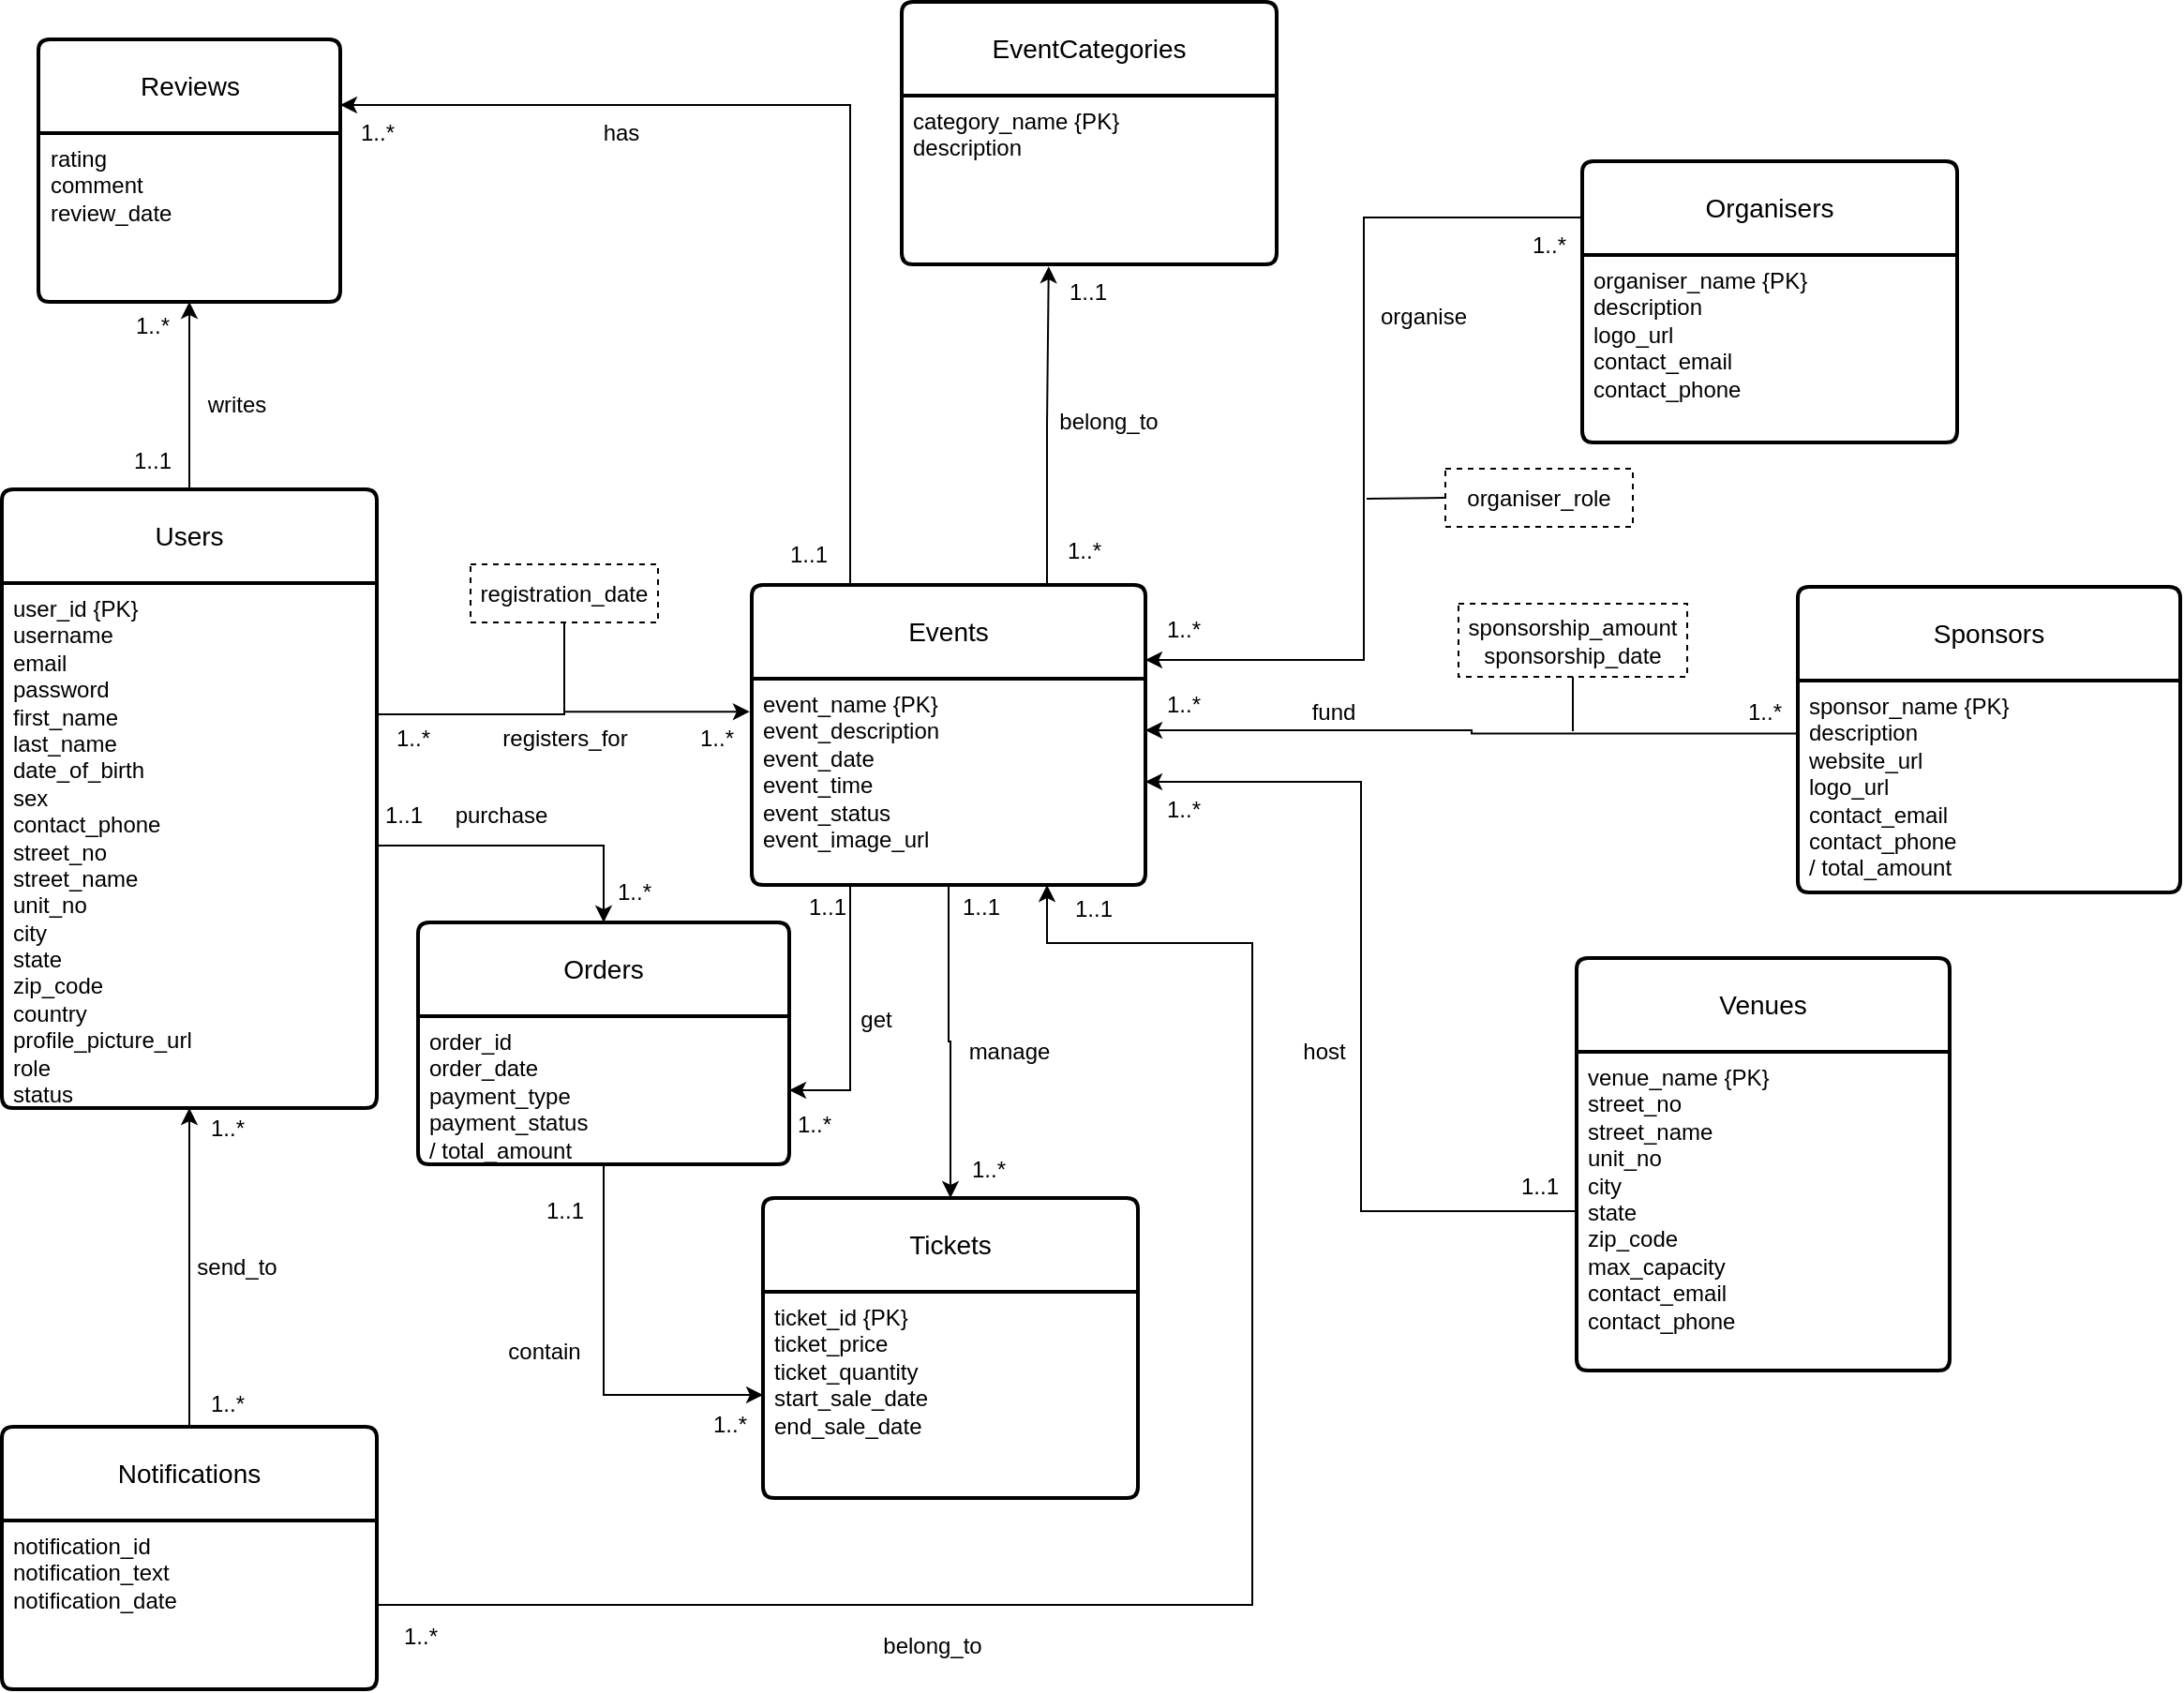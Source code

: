 <mxfile version="22.1.7" type="device">
  <diagram name="Page-1" id="t-IKyyXDBYh3tXCXVsTx">
    <mxGraphModel dx="1406" dy="946" grid="0" gridSize="10" guides="1" tooltips="1" connect="1" arrows="1" fold="1" page="1" pageScale="1" pageWidth="1700" pageHeight="1100" math="0" shadow="0">
      <root>
        <mxCell id="0" />
        <mxCell id="1" parent="0" />
        <mxCell id="ULy2JgaWn7A6RvsN2Ca0-1" value="Users" style="swimlane;childLayout=stackLayout;horizontal=1;startSize=50;horizontalStack=0;rounded=1;fontSize=14;fontStyle=0;strokeWidth=2;resizeParent=0;resizeLast=1;shadow=0;dashed=0;align=center;arcSize=4;whiteSpace=wrap;html=1;" parent="1" vertex="1">
          <mxGeometry x="320" y="341" width="200" height="330" as="geometry" />
        </mxCell>
        <mxCell id="ULy2JgaWn7A6RvsN2Ca0-2" value="user_id {PK}&lt;br&gt;username&lt;br style=&quot;border-color: var(--border-color); padding: 0px; margin: 0px;&quot;&gt;&lt;span style=&quot;&quot;&gt;email&lt;br&gt;&lt;/span&gt;&lt;span style=&quot;&quot;&gt;password&lt;br&gt;&lt;/span&gt;&lt;span style=&quot;&quot;&gt;first_name&lt;br&gt;&lt;/span&gt;&lt;span style=&quot;&quot;&gt;last_name&lt;/span&gt;&lt;br style=&quot;border-color: var(--border-color); padding: 0px; margin: 0px;&quot;&gt;&lt;span style=&quot;&quot;&gt;date_of_birth&lt;br&gt;&lt;/span&gt;sex&lt;span style=&quot;&quot;&gt;&lt;br&gt;&lt;/span&gt;contact_phone&lt;br style=&quot;border-color: var(--border-color); padding: 0px; margin: 0px;&quot;&gt;street_no&lt;br&gt;street_name&lt;br&gt;unit_no&lt;br style=&quot;border-color: var(--border-color); padding: 0px; margin: 0px;&quot;&gt;&lt;span style=&quot;&quot;&gt;city&lt;/span&gt;&lt;br style=&quot;border-color: var(--border-color); padding: 0px; margin: 0px;&quot;&gt;&lt;span style=&quot;&quot;&gt;state&lt;/span&gt;&lt;br style=&quot;border-color: var(--border-color); padding: 0px; margin: 0px;&quot;&gt;&lt;span style=&quot;&quot;&gt;zip_code&lt;/span&gt;&lt;br style=&quot;border-color: var(--border-color); padding: 0px; margin: 0px;&quot;&gt;&lt;span style=&quot;&quot;&gt;country&lt;/span&gt;&lt;br style=&quot;border-color: var(--border-color); padding: 0px; margin: 0px;&quot;&gt;&lt;span style=&quot;&quot;&gt;profile_picture_url&lt;/span&gt;&lt;br style=&quot;border-color: var(--border-color); padding: 0px; margin: 0px;&quot;&gt;&lt;span style=&quot;&quot;&gt;role&lt;/span&gt;&lt;br style=&quot;border-color: var(--border-color); padding: 0px; margin: 0px;&quot;&gt;&lt;span style=&quot;&quot;&gt;status&lt;/span&gt;" style="align=left;strokeColor=none;fillColor=none;spacingLeft=4;fontSize=12;verticalAlign=top;resizable=0;rotatable=0;part=1;html=1;" parent="ULy2JgaWn7A6RvsN2Ca0-1" vertex="1">
          <mxGeometry y="50" width="200" height="280" as="geometry" />
        </mxCell>
        <mxCell id="8qwsDs8lWNtOMrErTYE6-2" value="EventCategories" style="swimlane;childLayout=stackLayout;horizontal=1;startSize=50;horizontalStack=0;rounded=1;fontSize=14;fontStyle=0;strokeWidth=2;resizeParent=0;resizeLast=1;shadow=0;dashed=0;align=center;arcSize=4;whiteSpace=wrap;html=1;" parent="1" vertex="1">
          <mxGeometry x="800" y="81" width="200" height="140" as="geometry" />
        </mxCell>
        <mxCell id="8qwsDs8lWNtOMrErTYE6-3" value="&lt;div&gt;&lt;span style=&quot;background-color: initial;&quot;&gt;category_name {PK}&lt;/span&gt;&lt;br&gt;&lt;/div&gt;&lt;div&gt;description&lt;span style=&quot;background-color: initial;&quot;&gt;&amp;nbsp; &amp;nbsp;&amp;nbsp;&lt;/span&gt;&lt;/div&gt;" style="align=left;strokeColor=none;fillColor=none;spacingLeft=4;fontSize=12;verticalAlign=top;resizable=0;rotatable=0;part=1;html=1;" parent="8qwsDs8lWNtOMrErTYE6-2" vertex="1">
          <mxGeometry y="50" width="200" height="90" as="geometry" />
        </mxCell>
        <mxCell id="8qwsDs8lWNtOMrErTYE6-7" value="Venues" style="swimlane;childLayout=stackLayout;horizontal=1;startSize=50;horizontalStack=0;rounded=1;fontSize=14;fontStyle=0;strokeWidth=2;resizeParent=0;resizeLast=1;shadow=0;dashed=0;align=center;arcSize=4;whiteSpace=wrap;html=1;" parent="1" vertex="1">
          <mxGeometry x="1160" y="591" width="199" height="220" as="geometry" />
        </mxCell>
        <mxCell id="8qwsDs8lWNtOMrErTYE6-8" value="&lt;span style=&quot;&quot;&gt;venue_name {PK}&lt;/span&gt;&lt;br style=&quot;border-color: var(--border-color); padding: 0px; margin: 0px;&quot;&gt;street_no&lt;br style=&quot;border-color: var(--border-color);&quot;&gt;street_name&lt;br style=&quot;border-color: var(--border-color);&quot;&gt;unit_no&lt;br style=&quot;border-color: var(--border-color); padding: 0px; margin: 0px;&quot;&gt;&lt;span style=&quot;&quot;&gt;city&lt;/span&gt;&lt;br style=&quot;border-color: var(--border-color); padding: 0px; margin: 0px;&quot;&gt;&lt;span style=&quot;&quot;&gt;state&lt;/span&gt;&lt;br style=&quot;border-color: var(--border-color); padding: 0px; margin: 0px;&quot;&gt;&lt;span style=&quot;&quot;&gt;zip_code&lt;/span&gt;&lt;br style=&quot;border-color: var(--border-color); padding: 0px; margin: 0px;&quot;&gt;&lt;span style=&quot;&quot;&gt;max_capacity&lt;br&gt;&lt;/span&gt;&lt;span style=&quot;&quot;&gt;contact_email&lt;br&gt;&lt;/span&gt;&lt;span style=&quot;&quot;&gt;contact_phone&lt;/span&gt;" style="align=left;strokeColor=none;fillColor=none;spacingLeft=4;fontSize=12;verticalAlign=top;resizable=0;rotatable=0;part=1;html=1;" parent="8qwsDs8lWNtOMrErTYE6-7" vertex="1">
          <mxGeometry y="50" width="199" height="170" as="geometry" />
        </mxCell>
        <mxCell id="8qwsDs8lWNtOMrErTYE6-71" style="edgeStyle=orthogonalEdgeStyle;rounded=0;orthogonalLoop=1;jettySize=auto;html=1;exitX=0.25;exitY=0;exitDx=0;exitDy=0;entryX=1;entryY=0.25;entryDx=0;entryDy=0;" parent="1" source="8qwsDs8lWNtOMrErTYE6-10" target="8qwsDs8lWNtOMrErTYE6-46" edge="1">
          <mxGeometry relative="1" as="geometry" />
        </mxCell>
        <mxCell id="8qwsDs8lWNtOMrErTYE6-10" value="Events" style="swimlane;childLayout=stackLayout;horizontal=1;startSize=50;horizontalStack=0;rounded=1;fontSize=14;fontStyle=0;strokeWidth=2;resizeParent=0;resizeLast=1;shadow=0;dashed=0;align=center;arcSize=4;whiteSpace=wrap;html=1;" parent="1" vertex="1">
          <mxGeometry x="720" y="392" width="210" height="160" as="geometry" />
        </mxCell>
        <mxCell id="8qwsDs8lWNtOMrErTYE6-11" value="event_name {PK}&lt;br style=&quot;border-color: var(--border-color); padding: 0px; margin: 0px;&quot;&gt;&lt;span style=&quot;&quot;&gt;event_description&lt;/span&gt;&lt;br style=&quot;border-color: var(--border-color); padding: 0px; margin: 0px;&quot;&gt;&lt;span style=&quot;&quot;&gt;event_date&lt;/span&gt;&lt;br style=&quot;border-color: var(--border-color); padding: 0px; margin: 0px;&quot;&gt;event_time&lt;span style=&quot;&quot;&gt;&lt;br&gt;event_status&lt;br&gt;event_image_url&lt;br&gt;&lt;/span&gt;" style="align=left;strokeColor=none;fillColor=none;spacingLeft=4;fontSize=12;verticalAlign=top;resizable=0;rotatable=0;part=1;html=1;" parent="8qwsDs8lWNtOMrErTYE6-10" vertex="1">
          <mxGeometry y="50" width="210" height="110" as="geometry" />
        </mxCell>
        <mxCell id="8qwsDs8lWNtOMrErTYE6-13" style="edgeStyle=orthogonalEdgeStyle;rounded=0;orthogonalLoop=1;jettySize=auto;html=1;exitX=1;exitY=0.25;exitDx=0;exitDy=0;entryX=-0.005;entryY=0.16;entryDx=0;entryDy=0;entryPerimeter=0;" parent="1" source="ULy2JgaWn7A6RvsN2Ca0-2" target="8qwsDs8lWNtOMrErTYE6-11" edge="1">
          <mxGeometry relative="1" as="geometry" />
        </mxCell>
        <mxCell id="8qwsDs8lWNtOMrErTYE6-21" value="" style="endArrow=none;html=1;rounded=0;" parent="1" edge="1">
          <mxGeometry width="50" height="50" relative="1" as="geometry">
            <mxPoint x="620" y="411" as="sourcePoint" />
            <mxPoint x="620" y="461" as="targetPoint" />
          </mxGeometry>
        </mxCell>
        <mxCell id="8qwsDs8lWNtOMrErTYE6-22" value="registration_date" style="rounded=0;whiteSpace=wrap;html=1;dashed=1;" parent="1" vertex="1">
          <mxGeometry x="570" y="381" width="100" height="31" as="geometry" />
        </mxCell>
        <mxCell id="8qwsDs8lWNtOMrErTYE6-24" value="Tickets" style="swimlane;childLayout=stackLayout;horizontal=1;startSize=50;horizontalStack=0;rounded=1;fontSize=14;fontStyle=0;strokeWidth=2;resizeParent=0;resizeLast=1;shadow=0;dashed=0;align=center;arcSize=4;whiteSpace=wrap;html=1;" parent="1" vertex="1">
          <mxGeometry x="726" y="719" width="200" height="160" as="geometry" />
        </mxCell>
        <mxCell id="8qwsDs8lWNtOMrErTYE6-25" value="&lt;div&gt;ticket_id {PK}&lt;/div&gt;&lt;div&gt;&lt;span style=&quot;background-color: initial;&quot;&gt;ticket_price&lt;/span&gt;&lt;/div&gt;&lt;div&gt;&lt;span style=&quot;background-color: initial;&quot;&gt;ticket_quantity&lt;/span&gt;&lt;/div&gt;&lt;div&gt;&lt;span style=&quot;background-color: initial;&quot;&gt;start_sale_date&lt;/span&gt;&lt;/div&gt;&lt;div&gt;&lt;span style=&quot;background-color: initial;&quot;&gt;end_sale_date&amp;nbsp;&lt;/span&gt;&lt;/div&gt;" style="align=left;strokeColor=none;fillColor=none;spacingLeft=4;fontSize=12;verticalAlign=top;resizable=0;rotatable=0;part=1;html=1;" parent="8qwsDs8lWNtOMrErTYE6-24" vertex="1">
          <mxGeometry y="50" width="200" height="110" as="geometry" />
        </mxCell>
        <mxCell id="8qwsDs8lWNtOMrErTYE6-27" value="Orders" style="swimlane;childLayout=stackLayout;horizontal=1;startSize=50;horizontalStack=0;rounded=1;fontSize=14;fontStyle=0;strokeWidth=2;resizeParent=0;resizeLast=1;shadow=0;dashed=0;align=center;arcSize=4;whiteSpace=wrap;html=1;" parent="1" vertex="1">
          <mxGeometry x="542" y="572" width="198" height="129" as="geometry" />
        </mxCell>
        <mxCell id="8qwsDs8lWNtOMrErTYE6-28" value="&lt;div&gt;&lt;span style=&quot;background-color: initial;&quot;&gt;order_id&lt;/span&gt;&lt;/div&gt;&lt;div&gt;&lt;span style=&quot;background-color: initial;&quot;&gt;order_date&lt;/span&gt;&lt;br&gt;&lt;/div&gt;&lt;div&gt;&lt;/div&gt;&lt;div&gt;payment_type&lt;/div&gt;&lt;div&gt;payment_status&lt;/div&gt;&lt;div&gt;/ total_amount&amp;nbsp;&lt;/div&gt;" style="align=left;strokeColor=none;fillColor=none;spacingLeft=4;fontSize=12;verticalAlign=top;resizable=0;rotatable=0;part=1;html=1;" parent="8qwsDs8lWNtOMrErTYE6-27" vertex="1">
          <mxGeometry y="50" width="198" height="79" as="geometry" />
        </mxCell>
        <mxCell id="8qwsDs8lWNtOMrErTYE6-40" value="Sponsors" style="swimlane;childLayout=stackLayout;horizontal=1;startSize=50;horizontalStack=0;rounded=1;fontSize=14;fontStyle=0;strokeWidth=2;resizeParent=0;resizeLast=1;shadow=0;dashed=0;align=center;arcSize=4;whiteSpace=wrap;html=1;" parent="1" vertex="1">
          <mxGeometry x="1278" y="393" width="204" height="163" as="geometry" />
        </mxCell>
        <mxCell id="8qwsDs8lWNtOMrErTYE6-41" value="&lt;div&gt;&lt;span style=&quot;background-color: initial;&quot;&gt;sponsor_name {PK}&lt;/span&gt;&lt;br&gt;&lt;/div&gt;&lt;div&gt;&lt;span style=&quot;background-color: initial;&quot;&gt;description&lt;/span&gt;&lt;/div&gt;&lt;div&gt;&lt;span style=&quot;background-color: initial;&quot;&gt;website_url&lt;/span&gt;&lt;/div&gt;&lt;div&gt;&lt;span style=&quot;background-color: initial;&quot;&gt;logo_url&lt;/span&gt;&lt;/div&gt;&lt;div&gt;&lt;span style=&quot;background-color: initial;&quot;&gt;contact_email&amp;nbsp;&lt;/span&gt;&lt;/div&gt;&lt;div&gt;&lt;span style=&quot;background-color: initial;&quot;&gt;contact_phone&lt;/span&gt;&lt;/div&gt;&lt;div&gt;&lt;span style=&quot;background-color: initial;&quot;&gt;/ total_amount&lt;/span&gt;&lt;/div&gt;" style="align=left;strokeColor=none;fillColor=none;spacingLeft=4;fontSize=12;verticalAlign=top;resizable=0;rotatable=0;part=1;html=1;" parent="8qwsDs8lWNtOMrErTYE6-40" vertex="1">
          <mxGeometry y="50" width="204" height="113" as="geometry" />
        </mxCell>
        <mxCell id="8qwsDs8lWNtOMrErTYE6-46" value="Reviews" style="swimlane;childLayout=stackLayout;horizontal=1;startSize=50;horizontalStack=0;rounded=1;fontSize=14;fontStyle=0;strokeWidth=2;resizeParent=0;resizeLast=1;shadow=0;dashed=0;align=center;arcSize=4;whiteSpace=wrap;html=1;" parent="1" vertex="1">
          <mxGeometry x="339.5" y="101" width="161" height="140" as="geometry" />
        </mxCell>
        <mxCell id="8qwsDs8lWNtOMrErTYE6-47" value="&lt;div&gt;&lt;span style=&quot;background-color: initial;&quot;&gt;rating&lt;/span&gt;&lt;br&gt;&lt;/div&gt;&lt;div&gt;&lt;span style=&quot;background-color: initial;&quot;&gt;comment&amp;nbsp;&lt;/span&gt;&lt;/div&gt;&lt;div&gt;&lt;span style=&quot;background-color: initial;&quot;&gt;review_date&lt;/span&gt;&lt;/div&gt;" style="align=left;strokeColor=none;fillColor=none;spacingLeft=4;fontSize=12;verticalAlign=top;resizable=0;rotatable=0;part=1;html=1;" parent="8qwsDs8lWNtOMrErTYE6-46" vertex="1">
          <mxGeometry y="50" width="161" height="90" as="geometry" />
        </mxCell>
        <mxCell id="8qwsDs8lWNtOMrErTYE6-48" style="edgeStyle=orthogonalEdgeStyle;rounded=0;orthogonalLoop=1;jettySize=auto;html=1;exitX=0.5;exitY=0;exitDx=0;exitDy=0;entryX=0.5;entryY=1;entryDx=0;entryDy=0;" parent="1" source="ULy2JgaWn7A6RvsN2Ca0-1" target="8qwsDs8lWNtOMrErTYE6-47" edge="1">
          <mxGeometry relative="1" as="geometry" />
        </mxCell>
        <mxCell id="8qwsDs8lWNtOMrErTYE6-49" value="Notifications" style="swimlane;childLayout=stackLayout;horizontal=1;startSize=50;horizontalStack=0;rounded=1;fontSize=14;fontStyle=0;strokeWidth=2;resizeParent=0;resizeLast=1;shadow=0;dashed=0;align=center;arcSize=4;whiteSpace=wrap;html=1;" parent="1" vertex="1">
          <mxGeometry x="320" y="841" width="200" height="140" as="geometry" />
        </mxCell>
        <mxCell id="8qwsDs8lWNtOMrErTYE6-50" value="&lt;div&gt;&lt;span style=&quot;background-color: initial;&quot;&gt;notification_id&lt;/span&gt;&lt;/div&gt;&lt;div&gt;&lt;span style=&quot;background-color: initial;&quot;&gt;notification_text&lt;/span&gt;&lt;br&gt;&lt;/div&gt;&lt;div&gt;notification_date&lt;/div&gt;" style="align=left;strokeColor=none;fillColor=none;spacingLeft=4;fontSize=12;verticalAlign=top;resizable=0;rotatable=0;part=1;html=1;" parent="8qwsDs8lWNtOMrErTYE6-49" vertex="1">
          <mxGeometry y="50" width="200" height="90" as="geometry" />
        </mxCell>
        <mxCell id="8qwsDs8lWNtOMrErTYE6-51" value="Organisers" style="swimlane;childLayout=stackLayout;horizontal=1;startSize=50;horizontalStack=0;rounded=1;fontSize=14;fontStyle=0;strokeWidth=2;resizeParent=0;resizeLast=1;shadow=0;dashed=0;align=center;arcSize=4;whiteSpace=wrap;html=1;" parent="1" vertex="1">
          <mxGeometry x="1163" y="166" width="200" height="150" as="geometry" />
        </mxCell>
        <mxCell id="8qwsDs8lWNtOMrErTYE6-52" value="&lt;div&gt;&lt;span style=&quot;background-color: initial;&quot;&gt;organiser_name {PK}&lt;/span&gt;&lt;br&gt;&lt;/div&gt;&lt;div&gt;description&lt;/div&gt;&lt;div&gt;logo_url&lt;/div&gt;&lt;div&gt;contact_email&lt;/div&gt;&lt;div&gt;contact_phone&lt;/div&gt;" style="align=left;strokeColor=none;fillColor=none;spacingLeft=4;fontSize=12;verticalAlign=top;resizable=0;rotatable=0;part=1;html=1;" parent="8qwsDs8lWNtOMrErTYE6-51" vertex="1">
          <mxGeometry y="50" width="200" height="100" as="geometry" />
        </mxCell>
        <mxCell id="8qwsDs8lWNtOMrErTYE6-56" style="edgeStyle=orthogonalEdgeStyle;rounded=0;orthogonalLoop=1;jettySize=auto;html=1;exitX=0.5;exitY=0;exitDx=0;exitDy=0;entryX=0.5;entryY=1;entryDx=0;entryDy=0;" parent="1" source="8qwsDs8lWNtOMrErTYE6-49" target="ULy2JgaWn7A6RvsN2Ca0-2" edge="1">
          <mxGeometry relative="1" as="geometry" />
        </mxCell>
        <mxCell id="8qwsDs8lWNtOMrErTYE6-64" style="edgeStyle=orthogonalEdgeStyle;rounded=0;orthogonalLoop=1;jettySize=auto;html=1;exitX=0.25;exitY=1;exitDx=0;exitDy=0;entryX=1;entryY=0.5;entryDx=0;entryDy=0;" parent="1" source="8qwsDs8lWNtOMrErTYE6-11" target="8qwsDs8lWNtOMrErTYE6-28" edge="1">
          <mxGeometry relative="1" as="geometry" />
        </mxCell>
        <mxCell id="8qwsDs8lWNtOMrErTYE6-65" style="edgeStyle=orthogonalEdgeStyle;rounded=0;orthogonalLoop=1;jettySize=auto;html=1;exitX=1;exitY=0.5;exitDx=0;exitDy=0;entryX=0.5;entryY=0;entryDx=0;entryDy=0;" parent="1" source="ULy2JgaWn7A6RvsN2Ca0-2" target="8qwsDs8lWNtOMrErTYE6-27" edge="1">
          <mxGeometry relative="1" as="geometry" />
        </mxCell>
        <mxCell id="8qwsDs8lWNtOMrErTYE6-67" style="edgeStyle=orthogonalEdgeStyle;rounded=0;orthogonalLoop=1;jettySize=auto;html=1;exitX=0.75;exitY=0;exitDx=0;exitDy=0;entryX=0.392;entryY=1.012;entryDx=0;entryDy=0;entryPerimeter=0;" parent="1" source="8qwsDs8lWNtOMrErTYE6-10" target="8qwsDs8lWNtOMrErTYE6-3" edge="1">
          <mxGeometry relative="1" as="geometry" />
        </mxCell>
        <mxCell id="8qwsDs8lWNtOMrErTYE6-68" value="1..*" style="text;html=1;align=center;verticalAlign=middle;resizable=0;points=[];autosize=1;strokeColor=none;fillColor=none;" parent="1" vertex="1">
          <mxGeometry x="380" y="239" width="40" height="30" as="geometry" />
        </mxCell>
        <mxCell id="8qwsDs8lWNtOMrErTYE6-69" value="1..1" style="text;html=1;align=center;verticalAlign=middle;resizable=0;points=[];autosize=1;strokeColor=none;fillColor=none;" parent="1" vertex="1">
          <mxGeometry x="380" y="311" width="40" height="30" as="geometry" />
        </mxCell>
        <mxCell id="8qwsDs8lWNtOMrErTYE6-70" value="writes" style="text;html=1;align=center;verticalAlign=middle;resizable=0;points=[];autosize=1;strokeColor=none;fillColor=none;" parent="1" vertex="1">
          <mxGeometry x="420" y="281" width="50" height="30" as="geometry" />
        </mxCell>
        <mxCell id="8qwsDs8lWNtOMrErTYE6-72" value="has" style="text;html=1;align=center;verticalAlign=middle;resizable=0;points=[];autosize=1;strokeColor=none;fillColor=none;" parent="1" vertex="1">
          <mxGeometry x="630" y="136" width="40" height="30" as="geometry" />
        </mxCell>
        <mxCell id="8qwsDs8lWNtOMrErTYE6-73" value="1..*" style="text;html=1;align=center;verticalAlign=middle;resizable=0;points=[];autosize=1;strokeColor=none;fillColor=none;" parent="1" vertex="1">
          <mxGeometry x="500" y="136" width="40" height="30" as="geometry" />
        </mxCell>
        <mxCell id="8qwsDs8lWNtOMrErTYE6-74" value="1..1" style="text;html=1;align=center;verticalAlign=middle;resizable=0;points=[];autosize=1;strokeColor=none;fillColor=none;" parent="1" vertex="1">
          <mxGeometry x="730" y="361" width="40" height="30" as="geometry" />
        </mxCell>
        <mxCell id="8qwsDs8lWNtOMrErTYE6-77" value="1..*" style="text;html=1;align=center;verticalAlign=middle;resizable=0;points=[];autosize=1;strokeColor=none;fillColor=none;" parent="1" vertex="1">
          <mxGeometry x="930" y="441" width="40" height="30" as="geometry" />
        </mxCell>
        <mxCell id="8qwsDs8lWNtOMrErTYE6-79" value="1..*" style="text;html=1;align=center;verticalAlign=middle;resizable=0;points=[];autosize=1;strokeColor=none;fillColor=none;" parent="1" vertex="1">
          <mxGeometry x="1239.5" y="445" width="40" height="30" as="geometry" />
        </mxCell>
        <mxCell id="8qwsDs8lWNtOMrErTYE6-80" value="host" style="text;html=1;align=center;verticalAlign=middle;resizable=0;points=[];autosize=1;strokeColor=none;fillColor=none;" parent="1" vertex="1">
          <mxGeometry x="1000" y="626" width="50" height="30" as="geometry" />
        </mxCell>
        <mxCell id="8qwsDs8lWNtOMrErTYE6-81" value="1..1" style="text;html=1;align=center;verticalAlign=middle;resizable=0;points=[];autosize=1;strokeColor=none;fillColor=none;" parent="1" vertex="1">
          <mxGeometry x="1120" y="698" width="40" height="30" as="geometry" />
        </mxCell>
        <mxCell id="8qwsDs8lWNtOMrErTYE6-82" value="1..*" style="text;html=1;align=center;verticalAlign=middle;resizable=0;points=[];autosize=1;strokeColor=none;fillColor=none;" parent="1" vertex="1">
          <mxGeometry x="930" y="497" width="40" height="30" as="geometry" />
        </mxCell>
        <mxCell id="8qwsDs8lWNtOMrErTYE6-84" style="edgeStyle=orthogonalEdgeStyle;rounded=0;orthogonalLoop=1;jettySize=auto;html=1;exitX=0;exitY=0.5;exitDx=0;exitDy=0;entryX=1;entryY=0.5;entryDx=0;entryDy=0;" parent="1" source="8qwsDs8lWNtOMrErTYE6-8" target="8qwsDs8lWNtOMrErTYE6-11" edge="1">
          <mxGeometry relative="1" as="geometry" />
        </mxCell>
        <mxCell id="8qwsDs8lWNtOMrErTYE6-85" value="belong_to" style="text;html=1;align=center;verticalAlign=middle;resizable=0;points=[];autosize=1;strokeColor=none;fillColor=none;rotation=0;flipH=1;" parent="1" vertex="1">
          <mxGeometry x="870" y="290" width="80" height="30" as="geometry" />
        </mxCell>
        <mxCell id="8qwsDs8lWNtOMrErTYE6-86" style="edgeStyle=orthogonalEdgeStyle;rounded=0;orthogonalLoop=1;jettySize=auto;html=1;exitX=0;exitY=0.25;exitDx=0;exitDy=0;entryX=1;entryY=0.25;entryDx=0;entryDy=0;" parent="1" source="8qwsDs8lWNtOMrErTYE6-41" target="8qwsDs8lWNtOMrErTYE6-11" edge="1">
          <mxGeometry relative="1" as="geometry" />
        </mxCell>
        <mxCell id="8qwsDs8lWNtOMrErTYE6-87" value="fund" style="text;html=1;align=center;verticalAlign=middle;resizable=0;points=[];autosize=1;strokeColor=none;fillColor=none;" parent="1" vertex="1">
          <mxGeometry x="1005" y="445" width="50" height="30" as="geometry" />
        </mxCell>
        <mxCell id="8qwsDs8lWNtOMrErTYE6-88" value="1..1" style="text;html=1;align=center;verticalAlign=middle;resizable=0;points=[];autosize=1;strokeColor=none;fillColor=none;" parent="1" vertex="1">
          <mxGeometry x="879" y="221" width="40" height="30" as="geometry" />
        </mxCell>
        <mxCell id="8qwsDs8lWNtOMrErTYE6-89" value="1..*" style="text;html=1;align=center;verticalAlign=middle;resizable=0;points=[];autosize=1;strokeColor=none;fillColor=none;" parent="1" vertex="1">
          <mxGeometry x="877" y="359" width="40" height="30" as="geometry" />
        </mxCell>
        <mxCell id="8qwsDs8lWNtOMrErTYE6-90" value="organise" style="text;html=1;align=center;verticalAlign=middle;resizable=0;points=[];autosize=1;strokeColor=none;fillColor=none;" parent="1" vertex="1">
          <mxGeometry x="1043" y="234" width="70" height="30" as="geometry" />
        </mxCell>
        <mxCell id="8qwsDs8lWNtOMrErTYE6-91" value="1..*" style="text;html=1;align=center;verticalAlign=middle;resizable=0;points=[];autosize=1;strokeColor=none;fillColor=none;" parent="1" vertex="1">
          <mxGeometry x="930" y="401" width="40" height="30" as="geometry" />
        </mxCell>
        <mxCell id="8qwsDs8lWNtOMrErTYE6-94" value="manage" style="text;html=1;align=center;verticalAlign=middle;resizable=0;points=[];autosize=1;strokeColor=none;fillColor=none;" parent="1" vertex="1">
          <mxGeometry x="822" y="626" width="70" height="30" as="geometry" />
        </mxCell>
        <mxCell id="8qwsDs8lWNtOMrErTYE6-95" value="1..*" style="text;html=1;align=center;verticalAlign=middle;resizable=0;points=[];autosize=1;strokeColor=none;fillColor=none;" parent="1" vertex="1">
          <mxGeometry x="826" y="689" width="40" height="30" as="geometry" />
        </mxCell>
        <mxCell id="8qwsDs8lWNtOMrErTYE6-96" value="1..1" style="text;html=1;align=center;verticalAlign=middle;resizable=0;points=[];autosize=1;strokeColor=none;fillColor=none;" parent="1" vertex="1">
          <mxGeometry x="822" y="549" width="40" height="30" as="geometry" />
        </mxCell>
        <mxCell id="8qwsDs8lWNtOMrErTYE6-97" value="get" style="text;html=1;align=center;verticalAlign=middle;resizable=0;points=[];autosize=1;strokeColor=none;fillColor=none;" parent="1" vertex="1">
          <mxGeometry x="766" y="609" width="40" height="30" as="geometry" />
        </mxCell>
        <mxCell id="8qwsDs8lWNtOMrErTYE6-98" value="1..*" style="text;html=1;align=center;verticalAlign=middle;resizable=0;points=[];autosize=1;strokeColor=none;fillColor=none;" parent="1" vertex="1">
          <mxGeometry x="733" y="665" width="40" height="30" as="geometry" />
        </mxCell>
        <mxCell id="8qwsDs8lWNtOMrErTYE6-99" value="1..1" style="text;html=1;align=center;verticalAlign=middle;resizable=0;points=[];autosize=1;strokeColor=none;fillColor=none;" parent="1" vertex="1">
          <mxGeometry x="740" y="549" width="40" height="30" as="geometry" />
        </mxCell>
        <mxCell id="8qwsDs8lWNtOMrErTYE6-101" value="purchase" style="text;html=1;align=center;verticalAlign=middle;resizable=0;points=[];autosize=1;strokeColor=none;fillColor=none;" parent="1" vertex="1">
          <mxGeometry x="551" y="500" width="70" height="30" as="geometry" />
        </mxCell>
        <mxCell id="8qwsDs8lWNtOMrErTYE6-102" value="1..*" style="text;html=1;align=center;verticalAlign=middle;resizable=0;points=[];autosize=1;strokeColor=none;fillColor=none;" parent="1" vertex="1">
          <mxGeometry x="637" y="541" width="40" height="30" as="geometry" />
        </mxCell>
        <mxCell id="8qwsDs8lWNtOMrErTYE6-103" value="1..1" style="text;html=1;align=center;verticalAlign=middle;resizable=0;points=[];autosize=1;strokeColor=none;fillColor=none;" parent="1" vertex="1">
          <mxGeometry x="514" y="500" width="40" height="30" as="geometry" />
        </mxCell>
        <mxCell id="8qwsDs8lWNtOMrErTYE6-105" value="send_to" style="text;html=1;align=center;verticalAlign=middle;resizable=0;points=[];autosize=1;strokeColor=none;fillColor=none;" parent="1" vertex="1">
          <mxGeometry x="410" y="741" width="70" height="30" as="geometry" />
        </mxCell>
        <mxCell id="8qwsDs8lWNtOMrErTYE6-106" value="1..*" style="text;html=1;align=center;verticalAlign=middle;resizable=0;points=[];autosize=1;strokeColor=none;fillColor=none;" parent="1" vertex="1">
          <mxGeometry x="681" y="459" width="40" height="30" as="geometry" />
        </mxCell>
        <mxCell id="8qwsDs8lWNtOMrErTYE6-107" value="1..*" style="text;html=1;align=center;verticalAlign=middle;resizable=0;points=[];autosize=1;strokeColor=none;fillColor=none;" parent="1" vertex="1">
          <mxGeometry x="519" y="459" width="40" height="30" as="geometry" />
        </mxCell>
        <mxCell id="8qwsDs8lWNtOMrErTYE6-108" value="1..*" style="text;html=1;align=center;verticalAlign=middle;resizable=0;points=[];autosize=1;strokeColor=none;fillColor=none;" parent="1" vertex="1">
          <mxGeometry x="422" y="816" width="36" height="26" as="geometry" />
        </mxCell>
        <mxCell id="8qwsDs8lWNtOMrErTYE6-109" value="1..*" style="text;html=1;align=center;verticalAlign=middle;resizable=0;points=[];autosize=1;strokeColor=none;fillColor=none;" parent="1" vertex="1">
          <mxGeometry x="420" y="667" width="40" height="30" as="geometry" />
        </mxCell>
        <mxCell id="8qwsDs8lWNtOMrErTYE6-110" value="registers_for" style="text;html=1;align=center;verticalAlign=middle;resizable=0;points=[];autosize=1;strokeColor=none;fillColor=none;" parent="1" vertex="1">
          <mxGeometry x="575" y="459" width="90" height="30" as="geometry" />
        </mxCell>
        <mxCell id="LHuasyQSqQxOH_8fat7N-3" value="contain" style="text;html=1;align=center;verticalAlign=middle;resizable=0;points=[];autosize=1;strokeColor=none;fillColor=none;" parent="1" vertex="1">
          <mxGeometry x="580" y="788" width="57" height="26" as="geometry" />
        </mxCell>
        <mxCell id="LHuasyQSqQxOH_8fat7N-4" value="1..*" style="text;html=1;align=center;verticalAlign=middle;resizable=0;points=[];autosize=1;strokeColor=none;fillColor=none;" parent="1" vertex="1">
          <mxGeometry x="690" y="827" width="36" height="26" as="geometry" />
        </mxCell>
        <mxCell id="LHuasyQSqQxOH_8fat7N-5" value="1..1" style="text;html=1;align=center;verticalAlign=middle;resizable=0;points=[];autosize=1;strokeColor=none;fillColor=none;" parent="1" vertex="1">
          <mxGeometry x="601" y="713" width="38" height="26" as="geometry" />
        </mxCell>
        <mxCell id="mhaRCCSQ84r6DJV6S7IA-2" style="edgeStyle=orthogonalEdgeStyle;rounded=0;orthogonalLoop=1;jettySize=auto;html=1;exitX=0;exitY=0;exitDx=0;exitDy=0;entryX=1;entryY=0.25;entryDx=0;entryDy=0;" parent="1" source="8qwsDs8lWNtOMrErTYE6-52" target="8qwsDs8lWNtOMrErTYE6-10" edge="1">
          <mxGeometry relative="1" as="geometry" />
        </mxCell>
        <mxCell id="mhaRCCSQ84r6DJV6S7IA-4" value="1..*" style="text;html=1;align=center;verticalAlign=middle;resizable=0;points=[];autosize=1;strokeColor=none;fillColor=none;" parent="1" vertex="1">
          <mxGeometry x="1127" y="198" width="36" height="26" as="geometry" />
        </mxCell>
        <mxCell id="mhaRCCSQ84r6DJV6S7IA-8" style="edgeStyle=orthogonalEdgeStyle;rounded=0;orthogonalLoop=1;jettySize=auto;html=1;exitX=0.5;exitY=1;exitDx=0;exitDy=0;entryX=0.5;entryY=0;entryDx=0;entryDy=0;" parent="1" source="8qwsDs8lWNtOMrErTYE6-11" target="8qwsDs8lWNtOMrErTYE6-24" edge="1">
          <mxGeometry relative="1" as="geometry" />
        </mxCell>
        <mxCell id="mhaRCCSQ84r6DJV6S7IA-9" style="edgeStyle=orthogonalEdgeStyle;rounded=0;orthogonalLoop=1;jettySize=auto;html=1;exitX=0.5;exitY=1;exitDx=0;exitDy=0;entryX=0;entryY=0.5;entryDx=0;entryDy=0;" parent="1" source="8qwsDs8lWNtOMrErTYE6-28" target="8qwsDs8lWNtOMrErTYE6-25" edge="1">
          <mxGeometry relative="1" as="geometry" />
        </mxCell>
        <mxCell id="mhaRCCSQ84r6DJV6S7IA-10" style="edgeStyle=orthogonalEdgeStyle;rounded=0;orthogonalLoop=1;jettySize=auto;html=1;exitX=1;exitY=0.5;exitDx=0;exitDy=0;entryX=0.75;entryY=1;entryDx=0;entryDy=0;" parent="1" source="8qwsDs8lWNtOMrErTYE6-50" target="8qwsDs8lWNtOMrErTYE6-11" edge="1">
          <mxGeometry relative="1" as="geometry">
            <Array as="points">
              <mxPoint x="987" y="936" />
              <mxPoint x="987" y="583" />
              <mxPoint x="878" y="583" />
            </Array>
          </mxGeometry>
        </mxCell>
        <mxCell id="mhaRCCSQ84r6DJV6S7IA-11" value="belong_to" style="text;html=1;align=center;verticalAlign=middle;resizable=0;points=[];autosize=1;strokeColor=none;fillColor=none;" parent="1" vertex="1">
          <mxGeometry x="780" y="945" width="71" height="26" as="geometry" />
        </mxCell>
        <mxCell id="mhaRCCSQ84r6DJV6S7IA-12" value="1..1" style="text;html=1;align=center;verticalAlign=middle;resizable=0;points=[];autosize=1;strokeColor=none;fillColor=none;" parent="1" vertex="1">
          <mxGeometry x="883" y="552" width="38" height="26" as="geometry" />
        </mxCell>
        <mxCell id="mhaRCCSQ84r6DJV6S7IA-13" value="1..*" style="text;html=1;align=center;verticalAlign=middle;resizable=0;points=[];autosize=1;strokeColor=none;fillColor=none;" parent="1" vertex="1">
          <mxGeometry x="525" y="940" width="36" height="26" as="geometry" />
        </mxCell>
        <mxCell id="mhaRCCSQ84r6DJV6S7IA-15" value="sponsorship_amount&lt;br&gt;sponsorship_date" style="rounded=0;whiteSpace=wrap;html=1;dashed=1;" parent="1" vertex="1">
          <mxGeometry x="1097" y="402" width="122" height="39" as="geometry" />
        </mxCell>
        <mxCell id="mhaRCCSQ84r6DJV6S7IA-17" value="" style="endArrow=none;html=1;rounded=0;entryX=0.5;entryY=1;entryDx=0;entryDy=0;" parent="1" target="mhaRCCSQ84r6DJV6S7IA-15" edge="1">
          <mxGeometry width="50" height="50" relative="1" as="geometry">
            <mxPoint x="1158" y="470" as="sourcePoint" />
            <mxPoint x="797" y="581" as="targetPoint" />
          </mxGeometry>
        </mxCell>
        <mxCell id="mhaRCCSQ84r6DJV6S7IA-19" value="organiser_role" style="rounded=0;whiteSpace=wrap;html=1;dashed=1;" parent="1" vertex="1">
          <mxGeometry x="1090" y="330" width="100" height="31" as="geometry" />
        </mxCell>
        <mxCell id="mhaRCCSQ84r6DJV6S7IA-21" value="" style="endArrow=none;html=1;rounded=0;exitX=0;exitY=0.5;exitDx=0;exitDy=0;" parent="1" source="mhaRCCSQ84r6DJV6S7IA-19" edge="1">
          <mxGeometry width="50" height="50" relative="1" as="geometry">
            <mxPoint x="747" y="631" as="sourcePoint" />
            <mxPoint x="1048" y="346" as="targetPoint" />
          </mxGeometry>
        </mxCell>
      </root>
    </mxGraphModel>
  </diagram>
</mxfile>
